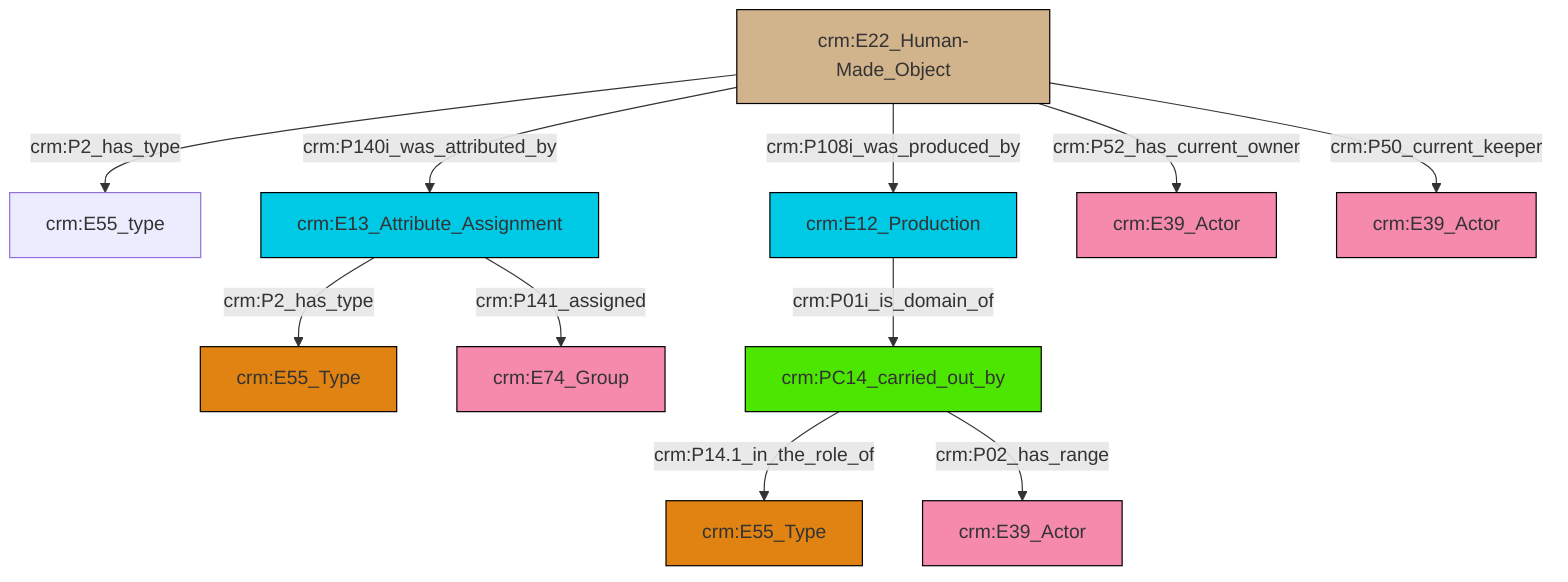 graph TD
classDef Literal fill:#f2f2f2,stroke:#000000;
classDef CRM_Entity fill:#FFFFFF,stroke:#000000;
classDef Temporal_Entity fill:#00C9E6, stroke:#000000;
classDef Type fill:#E18312, stroke:#000000;
classDef Time-Span fill:#2C9C91, stroke:#000000;
classDef Appellation fill:#FFEB7F, stroke:#000000;
classDef Place fill:#008836, stroke:#000000;
classDef Persistent_Item fill:#B266B2, stroke:#000000;
classDef Conceptual_Object fill:#FFD700, stroke:#000000;
classDef Physical_Thing fill:#D2B48C, stroke:#000000;
classDef Actor fill:#f58aad, stroke:#000000;
classDef PC_Classes fill:#4ce600, stroke:#000000;
classDef Multi fill:#cccccc,stroke:#000000;

4["crm:PC14_carried_out_by"]:::PC_Classes -->|crm:P14.1_in_the_role_of| 5["crm:E55_Type"]:::Type
2["crm:E12_Production"]:::Temporal_Entity -->|crm:P01i_is_domain_of| 4["crm:PC14_carried_out_by"]:::PC_Classes
10["crm:E22_Human-Made_Object"]:::Physical_Thing -->|crm:P2_has_type| 7["crm:E55_type"]:::Default
10["crm:E22_Human-Made_Object"]:::Physical_Thing -->|crm:P140i_was_attributed_by| 11["crm:E13_Attribute_Assignment"]:::Temporal_Entity
10["crm:E22_Human-Made_Object"]:::Physical_Thing -->|crm:P108i_was_produced_by| 2["crm:E12_Production"]:::Temporal_Entity
10["crm:E22_Human-Made_Object"]:::Physical_Thing -->|crm:P52_has_current_owner| 19["crm:E39_Actor"]:::Actor
4["crm:PC14_carried_out_by"]:::PC_Classes -->|crm:P02_has_range| 13["crm:E39_Actor"]:::Actor
10["crm:E22_Human-Made_Object"]:::Physical_Thing -->|crm:P50_current_keeper| 17["crm:E39_Actor"]:::Actor
11["crm:E13_Attribute_Assignment"]:::Temporal_Entity -->|crm:P2_has_type| 0["crm:E55_Type"]:::Type
11["crm:E13_Attribute_Assignment"]:::Temporal_Entity -->|crm:P141_assigned| 20["crm:E74_Group"]:::Actor